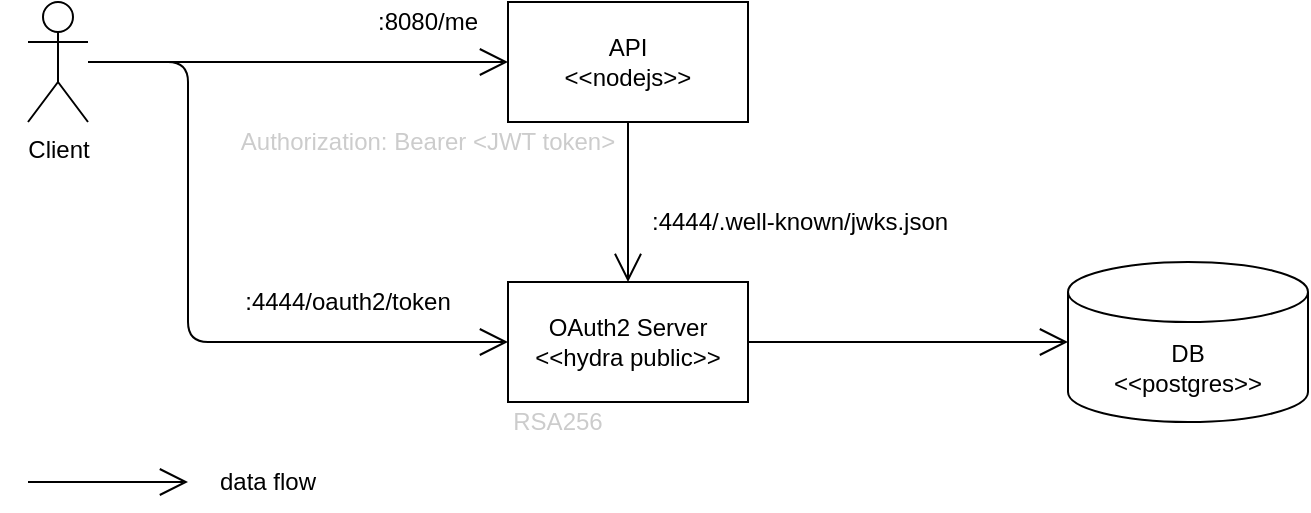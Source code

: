 <mxfile version="14.6.5" type="device" pages="3"><diagram id="hYQphHiASuJApnHKiI71" name="jwt-token"><mxGraphModel dx="530" dy="476" grid="1" gridSize="10" guides="1" tooltips="1" connect="1" arrows="1" fold="1" page="1" pageScale="1" pageWidth="850" pageHeight="1100" math="0" shadow="0"><root><mxCell id="0"/><mxCell id="1" parent="0"/><mxCell id="c_NxFSGDltrazvTzPLKG-14" style="edgeStyle=orthogonalEdgeStyle;rounded=0;orthogonalLoop=1;jettySize=auto;html=1;endArrow=open;endFill=0;endSize=12;" parent="1" source="5_LKGVDz6p4tMgrn-gX_-1" target="c_NxFSGDltrazvTzPLKG-19" edge="1"><mxGeometry relative="1" as="geometry"><mxPoint x="200" y="110" as="sourcePoint"/></mxGeometry></mxCell><mxCell id="na2LGCyZRRW6ZkursBNu-2" style="edgeStyle=orthogonalEdgeStyle;rounded=0;orthogonalLoop=1;jettySize=auto;html=1;exitX=1;exitY=0.5;exitDx=0;exitDy=0;entryX=0;entryY=0.5;entryDx=0;entryDy=0;entryPerimeter=0;fontColor=#000000;endSize=12;endArrow=open;endFill=0;" parent="1" source="c_NxFSGDltrazvTzPLKG-17" target="na2LGCyZRRW6ZkursBNu-1" edge="1"><mxGeometry relative="1" as="geometry"/></mxCell><mxCell id="c_NxFSGDltrazvTzPLKG-17" value="OAuth2 Server&lt;br&gt;&amp;lt;&amp;lt;hydra public&amp;gt;&amp;gt;" style="rounded=0;whiteSpace=wrap;html=1;" parent="1" vertex="1"><mxGeometry x="320" y="260" width="120" height="60" as="geometry"/></mxCell><mxCell id="c_NxFSGDltrazvTzPLKG-18" style="edgeStyle=orthogonalEdgeStyle;rounded=1;orthogonalLoop=1;jettySize=auto;html=1;endArrow=open;endFill=0;endSize=12;" parent="1" source="c_NxFSGDltrazvTzPLKG-19" target="c_NxFSGDltrazvTzPLKG-17" edge="1"><mxGeometry relative="1" as="geometry"><Array as="points"><mxPoint x="380" y="250"/><mxPoint x="380" y="250"/></Array><mxPoint x="100.059" y="120" as="targetPoint"/></mxGeometry></mxCell><mxCell id="c_NxFSGDltrazvTzPLKG-19" value="API&lt;br&gt;&amp;lt;&amp;lt;nodejs&amp;gt;&amp;gt;" style="rounded=0;whiteSpace=wrap;html=1;" parent="1" vertex="1"><mxGeometry x="320" y="120" width="120" height="60" as="geometry"/></mxCell><mxCell id="c_NxFSGDltrazvTzPLKG-20" value=":8080/me" style="text;html=1;strokeColor=none;fillColor=none;align=center;verticalAlign=middle;whiteSpace=wrap;rounded=0;" parent="1" vertex="1"><mxGeometry x="260" y="120" width="40" height="20" as="geometry"/></mxCell><mxCell id="c_NxFSGDltrazvTzPLKG-27" value=":4444/.well-known/jwks.json" style="text;html=1;strokeColor=none;fillColor=none;align=left;verticalAlign=middle;whiteSpace=wrap;rounded=0;" parent="1" vertex="1"><mxGeometry x="390" y="220" width="190" height="20" as="geometry"/></mxCell><mxCell id="c_NxFSGDltrazvTzPLKG-33" value="Authorization: Bearer &amp;lt;JWT token&amp;gt;" style="text;html=1;strokeColor=none;fillColor=none;align=center;verticalAlign=middle;whiteSpace=wrap;rounded=0;fontColor=#CCCCCC;" parent="1" vertex="1"><mxGeometry x="180" y="180" width="200" height="20" as="geometry"/></mxCell><mxCell id="c_NxFSGDltrazvTzPLKG-34" style="edgeStyle=orthogonalEdgeStyle;rounded=1;orthogonalLoop=1;jettySize=auto;html=1;endArrow=open;endFill=0;endSize=12;align=left;" parent="1" source="5_LKGVDz6p4tMgrn-gX_-1" target="c_NxFSGDltrazvTzPLKG-17" edge="1"><mxGeometry relative="1" as="geometry"><mxPoint x="100" y="240" as="sourcePoint"/><mxPoint x="330.0" y="-20" as="targetPoint"/><Array as="points"><mxPoint x="160" y="150"/><mxPoint x="160" y="290"/></Array></mxGeometry></mxCell><mxCell id="c_NxFSGDltrazvTzPLKG-37" value=":4444/oauth2/token" style="text;html=1;strokeColor=none;fillColor=none;align=center;verticalAlign=middle;whiteSpace=wrap;rounded=0;" parent="1" vertex="1"><mxGeometry x="200" y="260" width="80" height="20" as="geometry"/></mxCell><mxCell id="c_NxFSGDltrazvTzPLKG-42" value="RSA256" style="text;html=1;strokeColor=none;fillColor=none;align=center;verticalAlign=middle;whiteSpace=wrap;rounded=0;fontColor=#CCCCCC;" parent="1" vertex="1"><mxGeometry x="320" y="320" width="50" height="20" as="geometry"/></mxCell><mxCell id="JvV6DqnvF7U2OshX6-Cl-1" style="edgeStyle=orthogonalEdgeStyle;rounded=1;orthogonalLoop=1;jettySize=auto;html=1;endArrow=open;endFill=0;endSize=12;" parent="1" edge="1"><mxGeometry relative="1" as="geometry"><Array as="points"><mxPoint x="120" y="360"/><mxPoint x="120" y="360"/></Array><mxPoint x="160" y="360" as="targetPoint"/><mxPoint x="80" y="360" as="sourcePoint"/></mxGeometry></mxCell><mxCell id="JvV6DqnvF7U2OshX6-Cl-2" value="data flow" style="text;html=1;strokeColor=none;fillColor=none;align=center;verticalAlign=middle;whiteSpace=wrap;rounded=0;" parent="1" vertex="1"><mxGeometry x="170" y="350" width="60" height="20" as="geometry"/></mxCell><mxCell id="na2LGCyZRRW6ZkursBNu-1" value="DB&lt;br&gt;&amp;lt;&amp;lt;postgres&amp;gt;&amp;gt;" style="shape=cylinder3;whiteSpace=wrap;html=1;boundedLbl=1;backgroundOutline=1;size=15;" parent="1" vertex="1"><mxGeometry x="600" y="250" width="120" height="80" as="geometry"/></mxCell><mxCell id="5_LKGVDz6p4tMgrn-gX_-1" value="Client" style="shape=umlActor;verticalLabelPosition=bottom;verticalAlign=top;html=1;outlineConnect=0;fontColor=#000000;" parent="1" vertex="1"><mxGeometry x="80" y="120" width="30" height="60" as="geometry"/></mxCell></root></mxGraphModel></diagram><diagram id="vTr2iHnpjS8xY3pxIyti" name="opaque-token"><mxGraphModel dx="1004" dy="599" grid="1" gridSize="10" guides="1" tooltips="1" connect="1" arrows="1" fold="1" page="1" pageScale="1" pageWidth="850" pageHeight="1100" math="0" shadow="0"><root><mxCell id="00MylsKJ8R_0tyCSoIkL-0"/><mxCell id="00MylsKJ8R_0tyCSoIkL-1" parent="00MylsKJ8R_0tyCSoIkL-0"/><mxCell id="uQVvYuiIFM9_TWohJZ_P-0" style="edgeStyle=orthogonalEdgeStyle;rounded=0;orthogonalLoop=1;jettySize=auto;html=1;exitX=1;exitY=0.5;exitDx=0;exitDy=0;endArrow=open;endFill=0;endSize=12;" parent="00MylsKJ8R_0tyCSoIkL-1" source="uQVvYuiIFM9_TWohJZ_P-2" target="uQVvYuiIFM9_TWohJZ_P-5" edge="1"><mxGeometry relative="1" as="geometry"/></mxCell><mxCell id="uQVvYuiIFM9_TWohJZ_P-1" value="" style="edgeStyle=orthogonalEdgeStyle;rounded=1;orthogonalLoop=1;jettySize=auto;html=1;endArrow=open;endFill=0;endSize=12;align=left;" parent="00MylsKJ8R_0tyCSoIkL-1" source="uQVvYuiIFM9_TWohJZ_P-2" target="uQVvYuiIFM9_TWohJZ_P-3" edge="1"><mxGeometry y="20" relative="1" as="geometry"><mxPoint as="offset"/></mxGeometry></mxCell><mxCell id="uQVvYuiIFM9_TWohJZ_P-2" value="Policy Enforcement Point&lt;br&gt;&amp;lt;&amp;lt;oathkeeper&amp;gt;&amp;gt;" style="rounded=0;whiteSpace=wrap;html=1;" parent="00MylsKJ8R_0tyCSoIkL-1" vertex="1"><mxGeometry x="320" y="200" width="120" height="60" as="geometry"/></mxCell><mxCell id="j7drC9N7nu2gZLUKh8EW-1" style="edgeStyle=orthogonalEdgeStyle;rounded=0;orthogonalLoop=1;jettySize=auto;html=1;exitX=1;exitY=0.5;exitDx=0;exitDy=0;entryX=0;entryY=0.5;entryDx=0;entryDy=0;entryPerimeter=0;fontColor=#000000;endArrow=open;endFill=0;endSize=12;" parent="00MylsKJ8R_0tyCSoIkL-1" source="uQVvYuiIFM9_TWohJZ_P-3" target="j7drC9N7nu2gZLUKh8EW-0" edge="1"><mxGeometry relative="1" as="geometry"/></mxCell><mxCell id="uQVvYuiIFM9_TWohJZ_P-3" value="OAuth2 Server&lt;br&gt;&amp;lt;&amp;lt;hydra all&amp;gt;&amp;gt;" style="rounded=0;whiteSpace=wrap;html=1;" parent="00MylsKJ8R_0tyCSoIkL-1" vertex="1"><mxGeometry x="320" y="340" width="120" height="60" as="geometry"/></mxCell><mxCell id="uQVvYuiIFM9_TWohJZ_P-4" style="edgeStyle=orthogonalEdgeStyle;rounded=1;orthogonalLoop=1;jettySize=auto;html=1;endArrow=open;endFill=0;endSize=12;entryX=0.75;entryY=0;entryDx=0;entryDy=0;" parent="00MylsKJ8R_0tyCSoIkL-1" source="uQVvYuiIFM9_TWohJZ_P-5" target="uQVvYuiIFM9_TWohJZ_P-2" edge="1"><mxGeometry relative="1" as="geometry"><Array as="points"><mxPoint x="660" y="140"/><mxPoint x="410" y="140"/></Array></mxGeometry></mxCell><mxCell id="uQVvYuiIFM9_TWohJZ_P-5" value="API&lt;br&gt;&amp;lt;&amp;lt;nodejs&amp;gt;&amp;gt;" style="rounded=0;whiteSpace=wrap;html=1;" parent="00MylsKJ8R_0tyCSoIkL-1" vertex="1"><mxGeometry x="600" y="200" width="120" height="60" as="geometry"/></mxCell><mxCell id="uQVvYuiIFM9_TWohJZ_P-6" value=":8080/me" style="text;html=1;strokeColor=none;fillColor=none;align=center;verticalAlign=middle;whiteSpace=wrap;rounded=0;" parent="00MylsKJ8R_0tyCSoIkL-1" vertex="1"><mxGeometry x="540" y="200" width="40" height="20" as="geometry"/></mxCell><mxCell id="uQVvYuiIFM9_TWohJZ_P-7" style="edgeStyle=orthogonalEdgeStyle;rounded=0;orthogonalLoop=1;jettySize=auto;html=1;entryX=0;entryY=0.5;entryDx=0;entryDy=0;endArrow=open;endFill=0;endSize=12;" parent="00MylsKJ8R_0tyCSoIkL-1" source="whRbU-Ym6azLmbEsM1Zm-0" target="uQVvYuiIFM9_TWohJZ_P-2" edge="1"><mxGeometry relative="1" as="geometry"><mxPoint x="160" y="230" as="sourcePoint"/></mxGeometry></mxCell><mxCell id="uQVvYuiIFM9_TWohJZ_P-8" style="edgeStyle=orthogonalEdgeStyle;rounded=1;orthogonalLoop=1;jettySize=auto;html=1;entryX=0;entryY=0.5;entryDx=0;entryDy=0;endArrow=open;endFill=0;endSize=12;align=left;" parent="00MylsKJ8R_0tyCSoIkL-1" source="whRbU-Ym6azLmbEsM1Zm-0" target="uQVvYuiIFM9_TWohJZ_P-3" edge="1"><mxGeometry relative="1" as="geometry"><mxPoint x="100" y="260" as="sourcePoint"/><Array as="points"><mxPoint x="160" y="230"/><mxPoint x="160" y="370"/></Array></mxGeometry></mxCell><mxCell id="uQVvYuiIFM9_TWohJZ_P-10" value=":4455/me" style="text;html=1;strokeColor=none;fillColor=none;align=center;verticalAlign=middle;whiteSpace=wrap;rounded=0;" parent="00MylsKJ8R_0tyCSoIkL-1" vertex="1"><mxGeometry x="260" y="200" width="40" height="20" as="geometry"/></mxCell><mxCell id="uQVvYuiIFM9_TWohJZ_P-11" value=":4456/.well-known/jwks.json" style="text;html=1;strokeColor=none;fillColor=none;align=left;verticalAlign=middle;whiteSpace=wrap;rounded=0;" parent="00MylsKJ8R_0tyCSoIkL-1" vertex="1"><mxGeometry x="420" y="160" width="160" height="20" as="geometry"/></mxCell><mxCell id="uQVvYuiIFM9_TWohJZ_P-12" value="&lt;span&gt;:4445&lt;/span&gt;&lt;span style=&quot;font-size: 11px ; background-color: rgb(255 , 255 , 255)&quot;&gt;/oauth2/introspect&lt;/span&gt;&lt;br style=&quot;font-size: 11px&quot;&gt;:4445/keys/hydra.jwt.access-token" style="text;html=1;strokeColor=none;fillColor=none;align=left;verticalAlign=middle;whiteSpace=wrap;rounded=0;" parent="00MylsKJ8R_0tyCSoIkL-1" vertex="1"><mxGeometry x="390" y="300" width="200" height="30" as="geometry"/></mxCell><mxCell id="uQVvYuiIFM9_TWohJZ_P-13" value=":4444/oauth2/token" style="text;html=1;strokeColor=none;fillColor=none;align=left;verticalAlign=middle;whiteSpace=wrap;rounded=0;" parent="00MylsKJ8R_0tyCSoIkL-1" vertex="1"><mxGeometry x="200" y="340" width="110" height="20" as="geometry"/></mxCell><mxCell id="uQVvYuiIFM9_TWohJZ_P-14" value="Authorization: Bearer &amp;lt;JWT token&amp;gt;" style="text;html=1;strokeColor=none;fillColor=none;align=center;verticalAlign=middle;whiteSpace=wrap;rounded=0;fontColor=#CCCCCC;" parent="00MylsKJ8R_0tyCSoIkL-1" vertex="1"><mxGeometry x="520" y="260" width="200" height="20" as="geometry"/></mxCell><mxCell id="uQVvYuiIFM9_TWohJZ_P-15" value="Authorization: Bearer &amp;lt;opaque token&amp;gt;" style="text;html=1;strokeColor=none;fillColor=none;align=center;verticalAlign=middle;whiteSpace=wrap;rounded=0;fontColor=#CCCCCC;" parent="00MylsKJ8R_0tyCSoIkL-1" vertex="1"><mxGeometry x="160" y="260" width="220" height="20" as="geometry"/></mxCell><mxCell id="MvfROozLYpbDM0yinA1b-0" value="RSA256" style="text;html=1;strokeColor=none;fillColor=none;align=center;verticalAlign=middle;whiteSpace=wrap;rounded=0;fontColor=#CCCCCC;" parent="00MylsKJ8R_0tyCSoIkL-1" vertex="1"><mxGeometry x="320" y="400" width="50" height="20" as="geometry"/></mxCell><mxCell id="Y9M_fEJjHG8HAauuk18c-0" style="edgeStyle=orthogonalEdgeStyle;rounded=1;orthogonalLoop=1;jettySize=auto;html=1;endArrow=open;endFill=0;endSize=12;" parent="00MylsKJ8R_0tyCSoIkL-1" edge="1"><mxGeometry relative="1" as="geometry"><Array as="points"><mxPoint x="80" y="440"/><mxPoint x="80" y="440"/></Array><mxPoint x="120" y="440" as="targetPoint"/><mxPoint x="40" y="440" as="sourcePoint"/></mxGeometry></mxCell><mxCell id="Y9M_fEJjHG8HAauuk18c-1" value="data flow" style="text;html=1;strokeColor=none;fillColor=none;align=center;verticalAlign=middle;whiteSpace=wrap;rounded=0;" parent="00MylsKJ8R_0tyCSoIkL-1" vertex="1"><mxGeometry x="130" y="430" width="60" height="20" as="geometry"/></mxCell><mxCell id="j7drC9N7nu2gZLUKh8EW-0" value="DB&lt;br&gt;&amp;lt;&amp;lt;postgres&amp;gt;&amp;gt;" style="shape=cylinder3;whiteSpace=wrap;html=1;boundedLbl=1;backgroundOutline=1;size=15;" parent="00MylsKJ8R_0tyCSoIkL-1" vertex="1"><mxGeometry x="600" y="330" width="120" height="80" as="geometry"/></mxCell><mxCell id="YqIAIxedo7bnsKsa44vf-1" style="edgeStyle=orthogonalEdgeStyle;rounded=1;orthogonalLoop=1;jettySize=auto;html=1;fontColor=#000000;endArrow=open;endFill=0;endSize=12;" parent="00MylsKJ8R_0tyCSoIkL-1" source="YqIAIxedo7bnsKsa44vf-0" target="uQVvYuiIFM9_TWohJZ_P-2" edge="1"><mxGeometry relative="1" as="geometry"><mxPoint x="380" y="170" as="targetPoint"/><Array as="points"><mxPoint x="350" y="100"/></Array></mxGeometry></mxCell><mxCell id="YqIAIxedo7bnsKsa44vf-0" value="rules" style="shape=note;whiteSpace=wrap;html=1;backgroundOutline=1;darkOpacity=0.05;fontColor=#000000;" parent="00MylsKJ8R_0tyCSoIkL-1" vertex="1"><mxGeometry x="240" y="40" width="80" height="100" as="geometry"/></mxCell><mxCell id="whRbU-Ym6azLmbEsM1Zm-0" value="Client" style="shape=umlActor;verticalLabelPosition=bottom;verticalAlign=top;html=1;outlineConnect=0;fontColor=#000000;" parent="00MylsKJ8R_0tyCSoIkL-1" vertex="1"><mxGeometry x="80" y="200" width="30" height="60" as="geometry"/></mxCell></root></mxGraphModel></diagram><diagram name="keypair-token" id="ixFzUaTaDhapfOrDzX8X"><mxGraphModel dx="530" dy="476" grid="1" gridSize="10" guides="1" tooltips="1" connect="1" arrows="1" fold="1" page="1" pageScale="1" pageWidth="850" pageHeight="1100" math="0" shadow="0"><root><mxCell id="W_36FRg3cmnnM6leIjLI-0"/><mxCell id="W_36FRg3cmnnM6leIjLI-1" parent="W_36FRg3cmnnM6leIjLI-0"/><mxCell id="W_36FRg3cmnnM6leIjLI-2" style="edgeStyle=orthogonalEdgeStyle;rounded=0;orthogonalLoop=1;jettySize=auto;html=1;endArrow=open;endFill=0;endSize=12;" parent="W_36FRg3cmnnM6leIjLI-1" source="W_36FRg3cmnnM6leIjLI-16" target="W_36FRg3cmnnM6leIjLI-6" edge="1"><mxGeometry relative="1" as="geometry"><mxPoint x="200" y="110" as="sourcePoint"/></mxGeometry></mxCell><mxCell id="W_36FRg3cmnnM6leIjLI-3" style="edgeStyle=orthogonalEdgeStyle;rounded=0;orthogonalLoop=1;jettySize=auto;html=1;exitX=1;exitY=0.5;exitDx=0;exitDy=0;entryX=0;entryY=0.5;entryDx=0;entryDy=0;entryPerimeter=0;fontColor=#000000;endSize=12;endArrow=open;endFill=0;" parent="W_36FRg3cmnnM6leIjLI-1" source="W_36FRg3cmnnM6leIjLI-4" target="W_36FRg3cmnnM6leIjLI-15" edge="1"><mxGeometry relative="1" as="geometry"/></mxCell><mxCell id="W_36FRg3cmnnM6leIjLI-4" value="OAuth2 Server&lt;br&gt;&amp;lt;&amp;lt;hydra public&amp;gt;&amp;gt;" style="rounded=0;whiteSpace=wrap;html=1;" parent="W_36FRg3cmnnM6leIjLI-1" vertex="1"><mxGeometry x="320" y="260" width="120" height="60" as="geometry"/></mxCell><mxCell id="W_36FRg3cmnnM6leIjLI-5" style="edgeStyle=orthogonalEdgeStyle;rounded=1;orthogonalLoop=1;jettySize=auto;html=1;endArrow=open;endFill=0;endSize=12;" parent="W_36FRg3cmnnM6leIjLI-1" source="W_36FRg3cmnnM6leIjLI-6" target="W_36FRg3cmnnM6leIjLI-4" edge="1"><mxGeometry relative="1" as="geometry"><Array as="points"><mxPoint x="380" y="250"/><mxPoint x="380" y="250"/></Array><mxPoint x="100.059" y="120" as="targetPoint"/></mxGeometry></mxCell><mxCell id="W_36FRg3cmnnM6leIjLI-6" value="API&lt;br&gt;&amp;lt;&amp;lt;nodejs&amp;gt;&amp;gt;" style="rounded=0;whiteSpace=wrap;html=1;" parent="W_36FRg3cmnnM6leIjLI-1" vertex="1"><mxGeometry x="320" y="120" width="120" height="60" as="geometry"/></mxCell><mxCell id="W_36FRg3cmnnM6leIjLI-7" value=":8080/me" style="text;html=1;strokeColor=none;fillColor=none;align=center;verticalAlign=middle;whiteSpace=wrap;rounded=0;" parent="W_36FRg3cmnnM6leIjLI-1" vertex="1"><mxGeometry x="260" y="120" width="40" height="20" as="geometry"/></mxCell><mxCell id="W_36FRg3cmnnM6leIjLI-8" value=":4444/.well-known/jwks.json" style="text;html=1;strokeColor=none;fillColor=none;align=left;verticalAlign=middle;whiteSpace=wrap;rounded=0;" parent="W_36FRg3cmnnM6leIjLI-1" vertex="1"><mxGeometry x="390" y="220" width="190" height="20" as="geometry"/></mxCell><mxCell id="W_36FRg3cmnnM6leIjLI-9" value="Authorization: Bearer &amp;lt;JWT token&amp;gt;" style="text;html=1;strokeColor=none;fillColor=none;align=center;verticalAlign=middle;whiteSpace=wrap;rounded=0;fontColor=#CCCCCC;" parent="W_36FRg3cmnnM6leIjLI-1" vertex="1"><mxGeometry x="180" y="180" width="200" height="20" as="geometry"/></mxCell><mxCell id="W_36FRg3cmnnM6leIjLI-10" style="edgeStyle=orthogonalEdgeStyle;rounded=1;orthogonalLoop=1;jettySize=auto;html=1;endArrow=open;endFill=0;endSize=12;align=left;" parent="W_36FRg3cmnnM6leIjLI-1" source="W_36FRg3cmnnM6leIjLI-16" target="W_36FRg3cmnnM6leIjLI-4" edge="1"><mxGeometry relative="1" as="geometry"><mxPoint x="100" y="240" as="sourcePoint"/><mxPoint x="330.0" y="-20" as="targetPoint"/><Array as="points"><mxPoint x="160" y="150"/><mxPoint x="160" y="290"/></Array></mxGeometry></mxCell><mxCell id="W_36FRg3cmnnM6leIjLI-11" value=":4444/oauth2/token" style="text;html=1;strokeColor=none;fillColor=none;align=center;verticalAlign=middle;whiteSpace=wrap;rounded=0;" parent="W_36FRg3cmnnM6leIjLI-1" vertex="1"><mxGeometry x="200" y="260" width="80" height="20" as="geometry"/></mxCell><mxCell id="W_36FRg3cmnnM6leIjLI-12" value="RSA256" style="text;html=1;strokeColor=none;fillColor=none;align=center;verticalAlign=middle;whiteSpace=wrap;rounded=0;fontColor=#CCCCCC;" parent="W_36FRg3cmnnM6leIjLI-1" vertex="1"><mxGeometry x="320" y="320" width="50" height="20" as="geometry"/></mxCell><mxCell id="W_36FRg3cmnnM6leIjLI-13" style="edgeStyle=orthogonalEdgeStyle;rounded=1;orthogonalLoop=1;jettySize=auto;html=1;endArrow=open;endFill=0;endSize=12;" parent="W_36FRg3cmnnM6leIjLI-1" edge="1"><mxGeometry relative="1" as="geometry"><Array as="points"><mxPoint x="120" y="360"/><mxPoint x="120" y="360"/></Array><mxPoint x="160" y="360" as="targetPoint"/><mxPoint x="80" y="360" as="sourcePoint"/></mxGeometry></mxCell><mxCell id="W_36FRg3cmnnM6leIjLI-14" value="data flow" style="text;html=1;strokeColor=none;fillColor=none;align=center;verticalAlign=middle;whiteSpace=wrap;rounded=0;" parent="W_36FRg3cmnnM6leIjLI-1" vertex="1"><mxGeometry x="170" y="350" width="60" height="20" as="geometry"/></mxCell><mxCell id="W_36FRg3cmnnM6leIjLI-15" value="DB&lt;br&gt;&amp;lt;&amp;lt;postgres&amp;gt;&amp;gt;" style="shape=cylinder3;whiteSpace=wrap;html=1;boundedLbl=1;backgroundOutline=1;size=15;" parent="W_36FRg3cmnnM6leIjLI-1" vertex="1"><mxGeometry x="600" y="250" width="120" height="80" as="geometry"/></mxCell><mxCell id="W_36FRg3cmnnM6leIjLI-16" value="Client" style="shape=umlActor;verticalLabelPosition=bottom;verticalAlign=top;html=1;outlineConnect=0;fontColor=#000000;" parent="W_36FRg3cmnnM6leIjLI-1" vertex="1"><mxGeometry x="80" y="120" width="30" height="60" as="geometry"/></mxCell><mxCell id="KwviKpX1R2sYDmfJYmS9-2" value="JWK&lt;br&gt;private key" style="aspect=fixed;pointerEvents=1;shadow=0;dashed=0;html=1;labelPosition=center;verticalLabelPosition=bottom;verticalAlign=top;align=center;shape=mxgraph.mscae.enterprise.key_permissions" parent="W_36FRg3cmnnM6leIjLI-1" vertex="1"><mxGeometry x="82" y="220" width="26" height="50" as="geometry"/></mxCell><mxCell id="KwviKpX1R2sYDmfJYmS9-5" value="JWK&lt;br&gt;public key" style="aspect=fixed;pointerEvents=1;shadow=0;dashed=0;html=1;labelPosition=center;verticalLabelPosition=bottom;verticalAlign=top;align=center;shape=mxgraph.mscae.enterprise.key_permissions" parent="W_36FRg3cmnnM6leIjLI-1" vertex="1"><mxGeometry x="267" y="300" width="26" height="50" as="geometry"/></mxCell></root></mxGraphModel></diagram></mxfile>